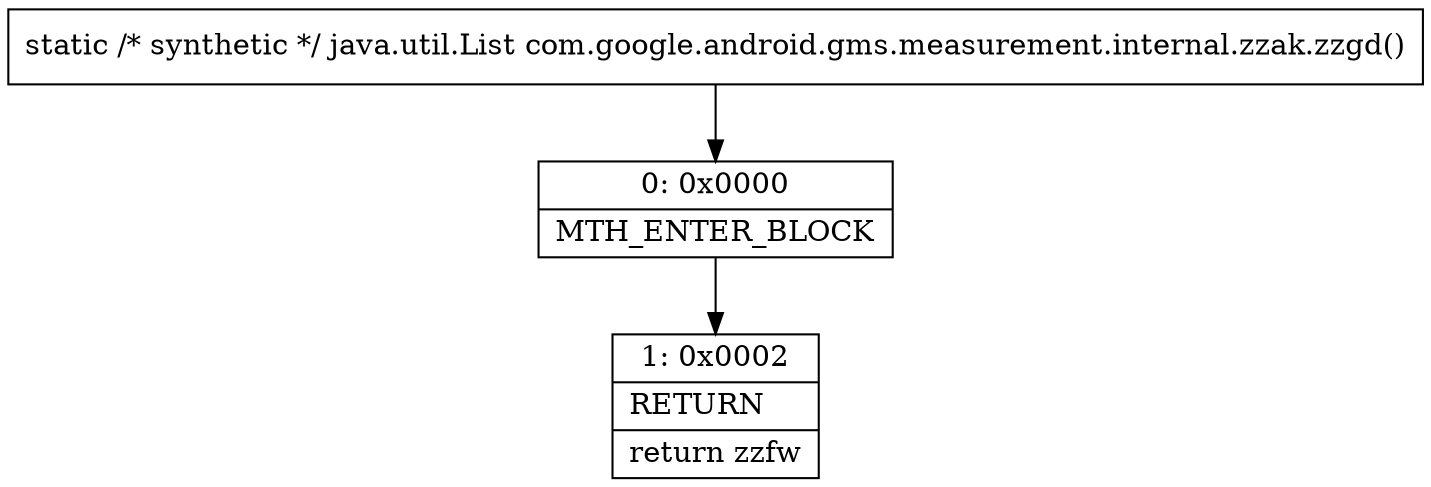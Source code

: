 digraph "CFG forcom.google.android.gms.measurement.internal.zzak.zzgd()Ljava\/util\/List;" {
Node_0 [shape=record,label="{0\:\ 0x0000|MTH_ENTER_BLOCK\l}"];
Node_1 [shape=record,label="{1\:\ 0x0002|RETURN\l|return zzfw\l}"];
MethodNode[shape=record,label="{static \/* synthetic *\/ java.util.List com.google.android.gms.measurement.internal.zzak.zzgd() }"];
MethodNode -> Node_0;
Node_0 -> Node_1;
}

